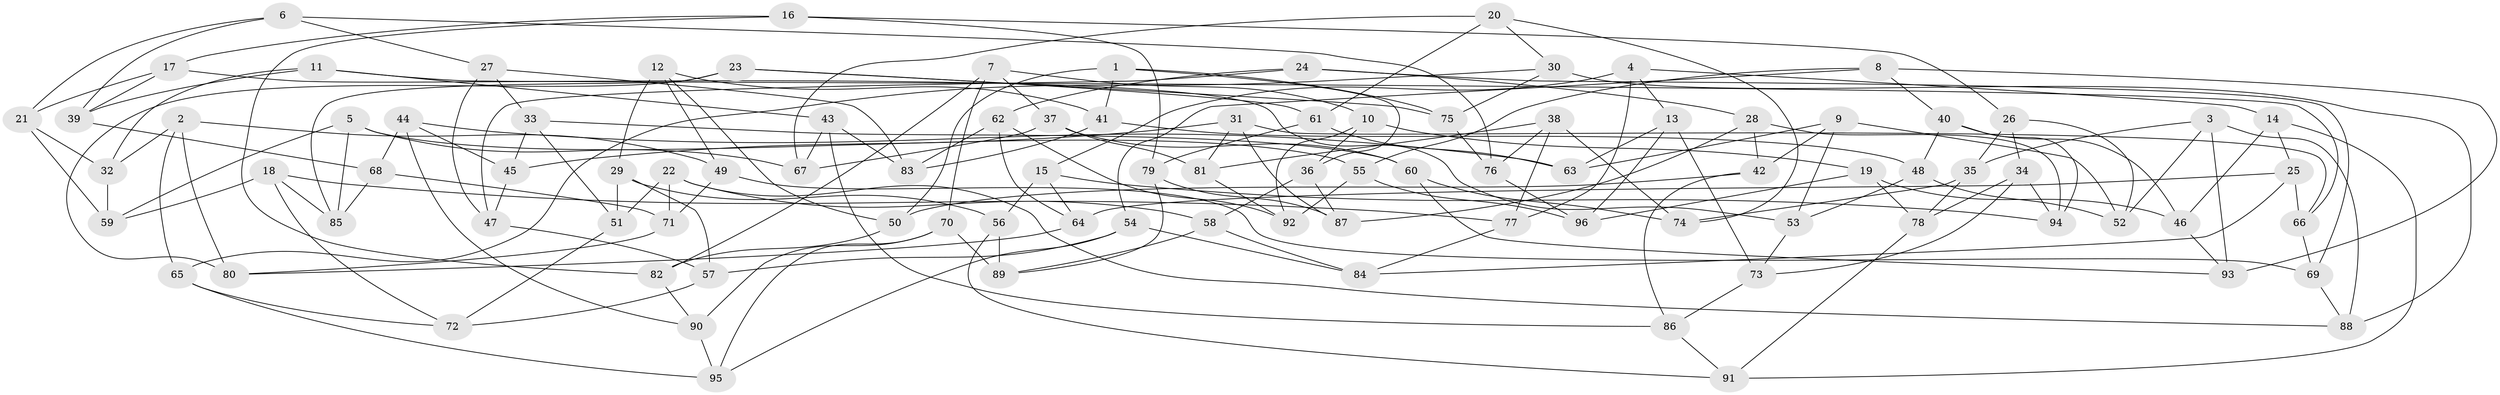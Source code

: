 // Generated by graph-tools (version 1.1) at 2025/56/03/09/25 04:56:47]
// undirected, 96 vertices, 192 edges
graph export_dot {
graph [start="1"]
  node [color=gray90,style=filled];
  1;
  2;
  3;
  4;
  5;
  6;
  7;
  8;
  9;
  10;
  11;
  12;
  13;
  14;
  15;
  16;
  17;
  18;
  19;
  20;
  21;
  22;
  23;
  24;
  25;
  26;
  27;
  28;
  29;
  30;
  31;
  32;
  33;
  34;
  35;
  36;
  37;
  38;
  39;
  40;
  41;
  42;
  43;
  44;
  45;
  46;
  47;
  48;
  49;
  50;
  51;
  52;
  53;
  54;
  55;
  56;
  57;
  58;
  59;
  60;
  61;
  62;
  63;
  64;
  65;
  66;
  67;
  68;
  69;
  70;
  71;
  72;
  73;
  74;
  75;
  76;
  77;
  78;
  79;
  80;
  81;
  82;
  83;
  84;
  85;
  86;
  87;
  88;
  89;
  90;
  91;
  92;
  93;
  94;
  95;
  96;
  1 -- 41;
  1 -- 75;
  1 -- 36;
  1 -- 50;
  2 -- 80;
  2 -- 49;
  2 -- 65;
  2 -- 32;
  3 -- 52;
  3 -- 88;
  3 -- 35;
  3 -- 93;
  4 -- 15;
  4 -- 77;
  4 -- 14;
  4 -- 13;
  5 -- 59;
  5 -- 85;
  5 -- 67;
  5 -- 55;
  6 -- 21;
  6 -- 27;
  6 -- 39;
  6 -- 76;
  7 -- 70;
  7 -- 37;
  7 -- 10;
  7 -- 82;
  8 -- 54;
  8 -- 55;
  8 -- 40;
  8 -- 93;
  9 -- 53;
  9 -- 42;
  9 -- 63;
  9 -- 52;
  10 -- 92;
  10 -- 19;
  10 -- 36;
  11 -- 66;
  11 -- 32;
  11 -- 43;
  11 -- 39;
  12 -- 49;
  12 -- 29;
  12 -- 41;
  12 -- 50;
  13 -- 63;
  13 -- 73;
  13 -- 96;
  14 -- 91;
  14 -- 46;
  14 -- 25;
  15 -- 56;
  15 -- 94;
  15 -- 64;
  16 -- 17;
  16 -- 82;
  16 -- 26;
  16 -- 79;
  17 -- 39;
  17 -- 21;
  17 -- 53;
  18 -- 85;
  18 -- 59;
  18 -- 72;
  18 -- 77;
  19 -- 46;
  19 -- 96;
  19 -- 78;
  20 -- 74;
  20 -- 67;
  20 -- 30;
  20 -- 61;
  21 -- 59;
  21 -- 32;
  22 -- 88;
  22 -- 71;
  22 -- 51;
  22 -- 58;
  23 -- 75;
  23 -- 80;
  23 -- 61;
  23 -- 85;
  24 -- 28;
  24 -- 47;
  24 -- 69;
  24 -- 62;
  25 -- 66;
  25 -- 84;
  25 -- 64;
  26 -- 52;
  26 -- 35;
  26 -- 34;
  27 -- 47;
  27 -- 33;
  27 -- 83;
  28 -- 42;
  28 -- 87;
  28 -- 94;
  29 -- 57;
  29 -- 56;
  29 -- 51;
  30 -- 88;
  30 -- 75;
  30 -- 65;
  31 -- 66;
  31 -- 81;
  31 -- 45;
  31 -- 87;
  32 -- 59;
  33 -- 51;
  33 -- 45;
  33 -- 60;
  34 -- 94;
  34 -- 78;
  34 -- 73;
  35 -- 78;
  35 -- 74;
  36 -- 87;
  36 -- 58;
  37 -- 60;
  37 -- 67;
  37 -- 81;
  38 -- 76;
  38 -- 74;
  38 -- 77;
  38 -- 81;
  39 -- 68;
  40 -- 48;
  40 -- 46;
  40 -- 94;
  41 -- 83;
  41 -- 48;
  42 -- 86;
  42 -- 50;
  43 -- 83;
  43 -- 67;
  43 -- 86;
  44 -- 45;
  44 -- 63;
  44 -- 90;
  44 -- 68;
  45 -- 47;
  46 -- 93;
  47 -- 57;
  48 -- 53;
  48 -- 52;
  49 -- 71;
  49 -- 69;
  50 -- 82;
  51 -- 72;
  53 -- 73;
  54 -- 57;
  54 -- 84;
  54 -- 95;
  55 -- 92;
  55 -- 96;
  56 -- 89;
  56 -- 91;
  57 -- 72;
  58 -- 84;
  58 -- 89;
  60 -- 74;
  60 -- 93;
  61 -- 79;
  61 -- 63;
  62 -- 64;
  62 -- 92;
  62 -- 83;
  64 -- 80;
  65 -- 95;
  65 -- 72;
  66 -- 69;
  68 -- 85;
  68 -- 71;
  69 -- 88;
  70 -- 90;
  70 -- 95;
  70 -- 89;
  71 -- 80;
  73 -- 86;
  75 -- 76;
  76 -- 96;
  77 -- 84;
  78 -- 91;
  79 -- 87;
  79 -- 89;
  81 -- 92;
  82 -- 90;
  86 -- 91;
  90 -- 95;
}
